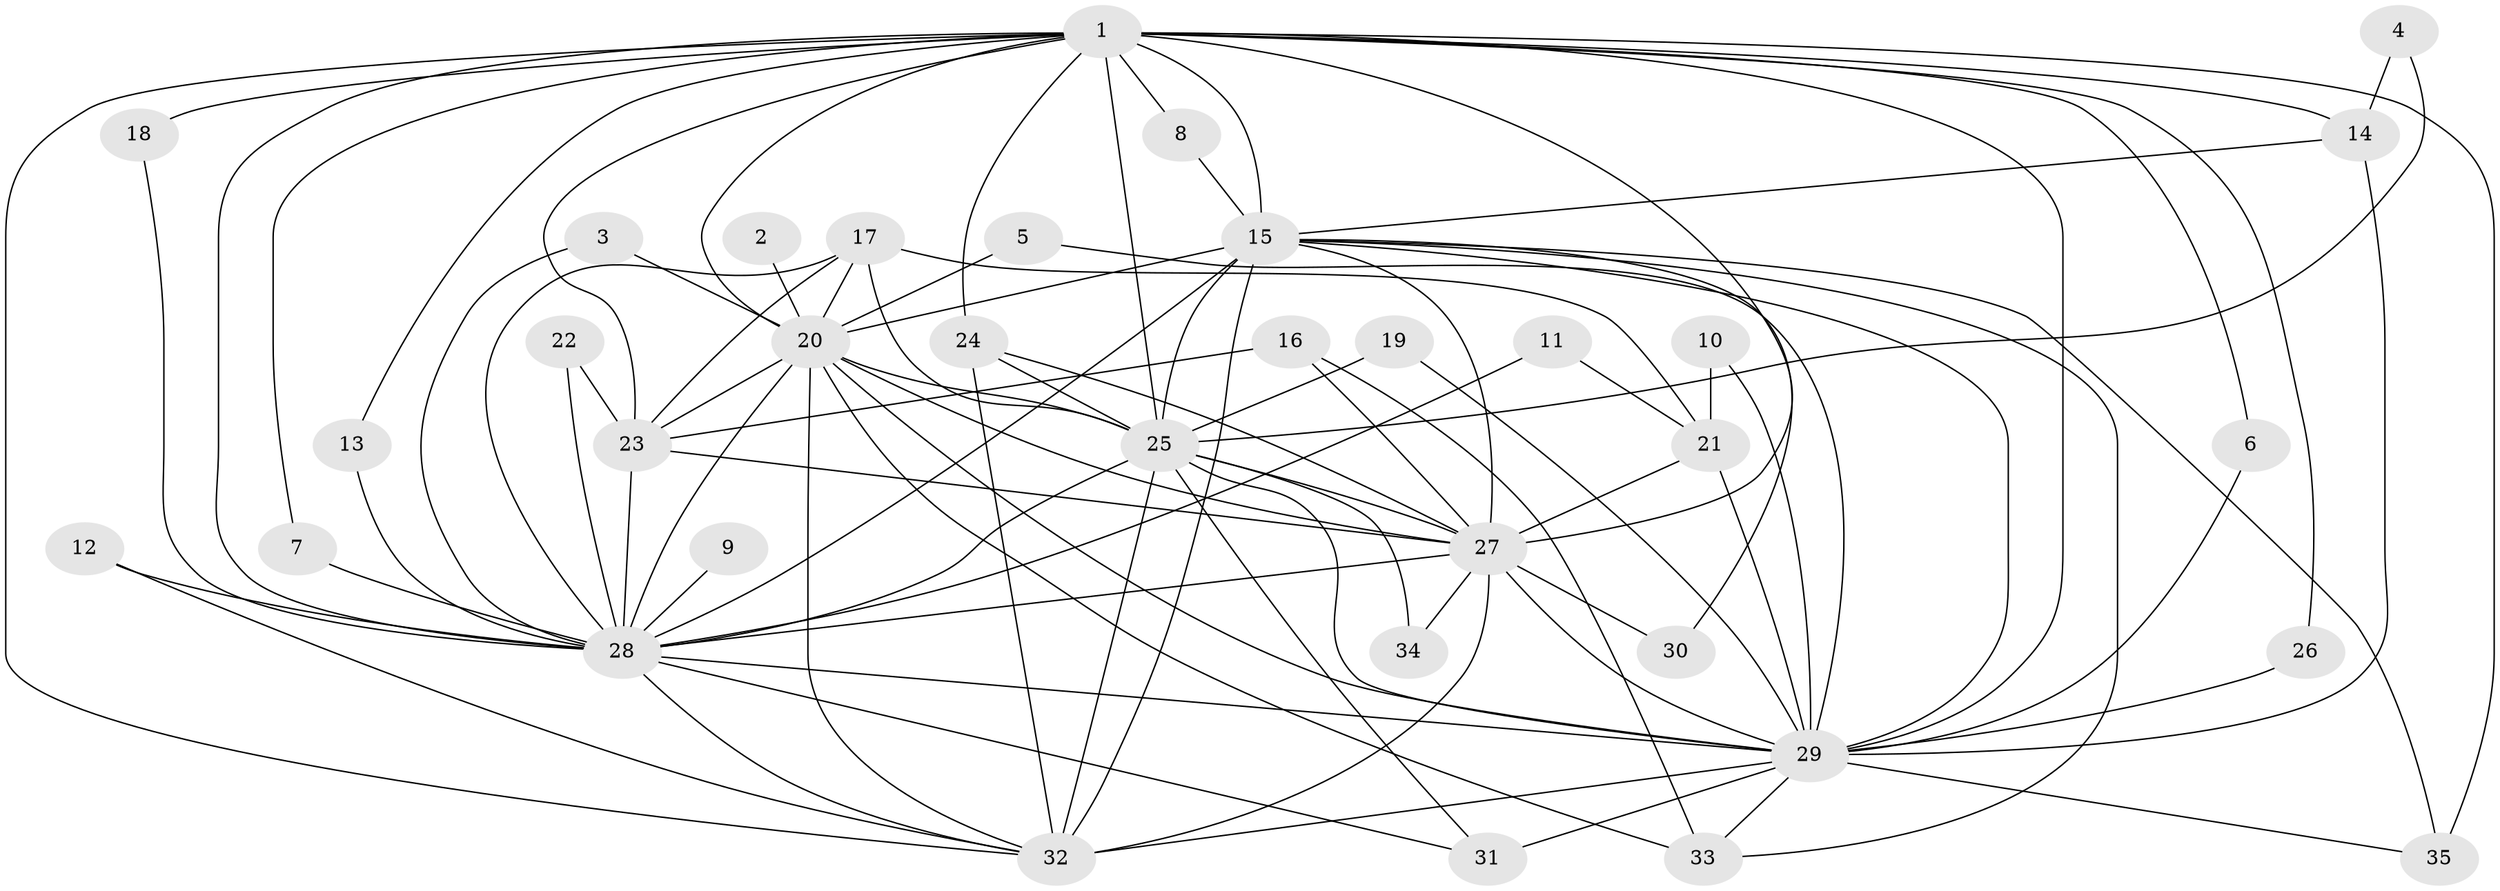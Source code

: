 // original degree distribution, {13: 0.014492753623188406, 18: 0.014492753623188406, 15: 0.014492753623188406, 21: 0.014492753623188406, 16: 0.014492753623188406, 25: 0.014492753623188406, 9: 0.014492753623188406, 22: 0.014492753623188406, 14: 0.014492753623188406, 19: 0.014492753623188406, 2: 0.5507246376811594, 5: 0.014492753623188406, 4: 0.13043478260869565, 3: 0.14492753623188406, 7: 0.014492753623188406}
// Generated by graph-tools (version 1.1) at 2025/25/03/09/25 03:25:43]
// undirected, 35 vertices, 92 edges
graph export_dot {
graph [start="1"]
  node [color=gray90,style=filled];
  1;
  2;
  3;
  4;
  5;
  6;
  7;
  8;
  9;
  10;
  11;
  12;
  13;
  14;
  15;
  16;
  17;
  18;
  19;
  20;
  21;
  22;
  23;
  24;
  25;
  26;
  27;
  28;
  29;
  30;
  31;
  32;
  33;
  34;
  35;
  1 -- 6 [weight=1.0];
  1 -- 7 [weight=1.0];
  1 -- 8 [weight=1.0];
  1 -- 13 [weight=1.0];
  1 -- 14 [weight=1.0];
  1 -- 15 [weight=4.0];
  1 -- 18 [weight=1.0];
  1 -- 20 [weight=3.0];
  1 -- 23 [weight=1.0];
  1 -- 24 [weight=1.0];
  1 -- 25 [weight=3.0];
  1 -- 26 [weight=1.0];
  1 -- 27 [weight=3.0];
  1 -- 28 [weight=4.0];
  1 -- 29 [weight=4.0];
  1 -- 32 [weight=3.0];
  1 -- 35 [weight=1.0];
  2 -- 20 [weight=1.0];
  3 -- 20 [weight=1.0];
  3 -- 28 [weight=1.0];
  4 -- 14 [weight=1.0];
  4 -- 25 [weight=1.0];
  5 -- 20 [weight=1.0];
  5 -- 29 [weight=1.0];
  6 -- 29 [weight=1.0];
  7 -- 28 [weight=1.0];
  8 -- 15 [weight=1.0];
  9 -- 28 [weight=1.0];
  10 -- 21 [weight=1.0];
  10 -- 29 [weight=1.0];
  11 -- 21 [weight=1.0];
  11 -- 28 [weight=1.0];
  12 -- 28 [weight=1.0];
  12 -- 32 [weight=1.0];
  13 -- 28 [weight=1.0];
  14 -- 15 [weight=1.0];
  14 -- 29 [weight=1.0];
  15 -- 20 [weight=1.0];
  15 -- 25 [weight=1.0];
  15 -- 27 [weight=1.0];
  15 -- 28 [weight=1.0];
  15 -- 29 [weight=1.0];
  15 -- 30 [weight=1.0];
  15 -- 32 [weight=1.0];
  15 -- 33 [weight=1.0];
  15 -- 35 [weight=1.0];
  16 -- 23 [weight=1.0];
  16 -- 27 [weight=2.0];
  16 -- 33 [weight=1.0];
  17 -- 20 [weight=1.0];
  17 -- 21 [weight=1.0];
  17 -- 23 [weight=1.0];
  17 -- 25 [weight=1.0];
  17 -- 28 [weight=1.0];
  18 -- 28 [weight=1.0];
  19 -- 25 [weight=1.0];
  19 -- 29 [weight=2.0];
  20 -- 23 [weight=1.0];
  20 -- 25 [weight=2.0];
  20 -- 27 [weight=4.0];
  20 -- 28 [weight=1.0];
  20 -- 29 [weight=1.0];
  20 -- 32 [weight=2.0];
  20 -- 33 [weight=1.0];
  21 -- 27 [weight=2.0];
  21 -- 29 [weight=2.0];
  22 -- 23 [weight=1.0];
  22 -- 28 [weight=1.0];
  23 -- 27 [weight=1.0];
  23 -- 28 [weight=1.0];
  24 -- 25 [weight=1.0];
  24 -- 27 [weight=1.0];
  24 -- 32 [weight=1.0];
  25 -- 27 [weight=1.0];
  25 -- 28 [weight=2.0];
  25 -- 29 [weight=1.0];
  25 -- 31 [weight=1.0];
  25 -- 32 [weight=1.0];
  25 -- 34 [weight=1.0];
  26 -- 29 [weight=1.0];
  27 -- 28 [weight=1.0];
  27 -- 29 [weight=1.0];
  27 -- 30 [weight=1.0];
  27 -- 32 [weight=3.0];
  27 -- 34 [weight=1.0];
  28 -- 29 [weight=2.0];
  28 -- 31 [weight=2.0];
  28 -- 32 [weight=1.0];
  29 -- 31 [weight=2.0];
  29 -- 32 [weight=2.0];
  29 -- 33 [weight=1.0];
  29 -- 35 [weight=1.0];
}
